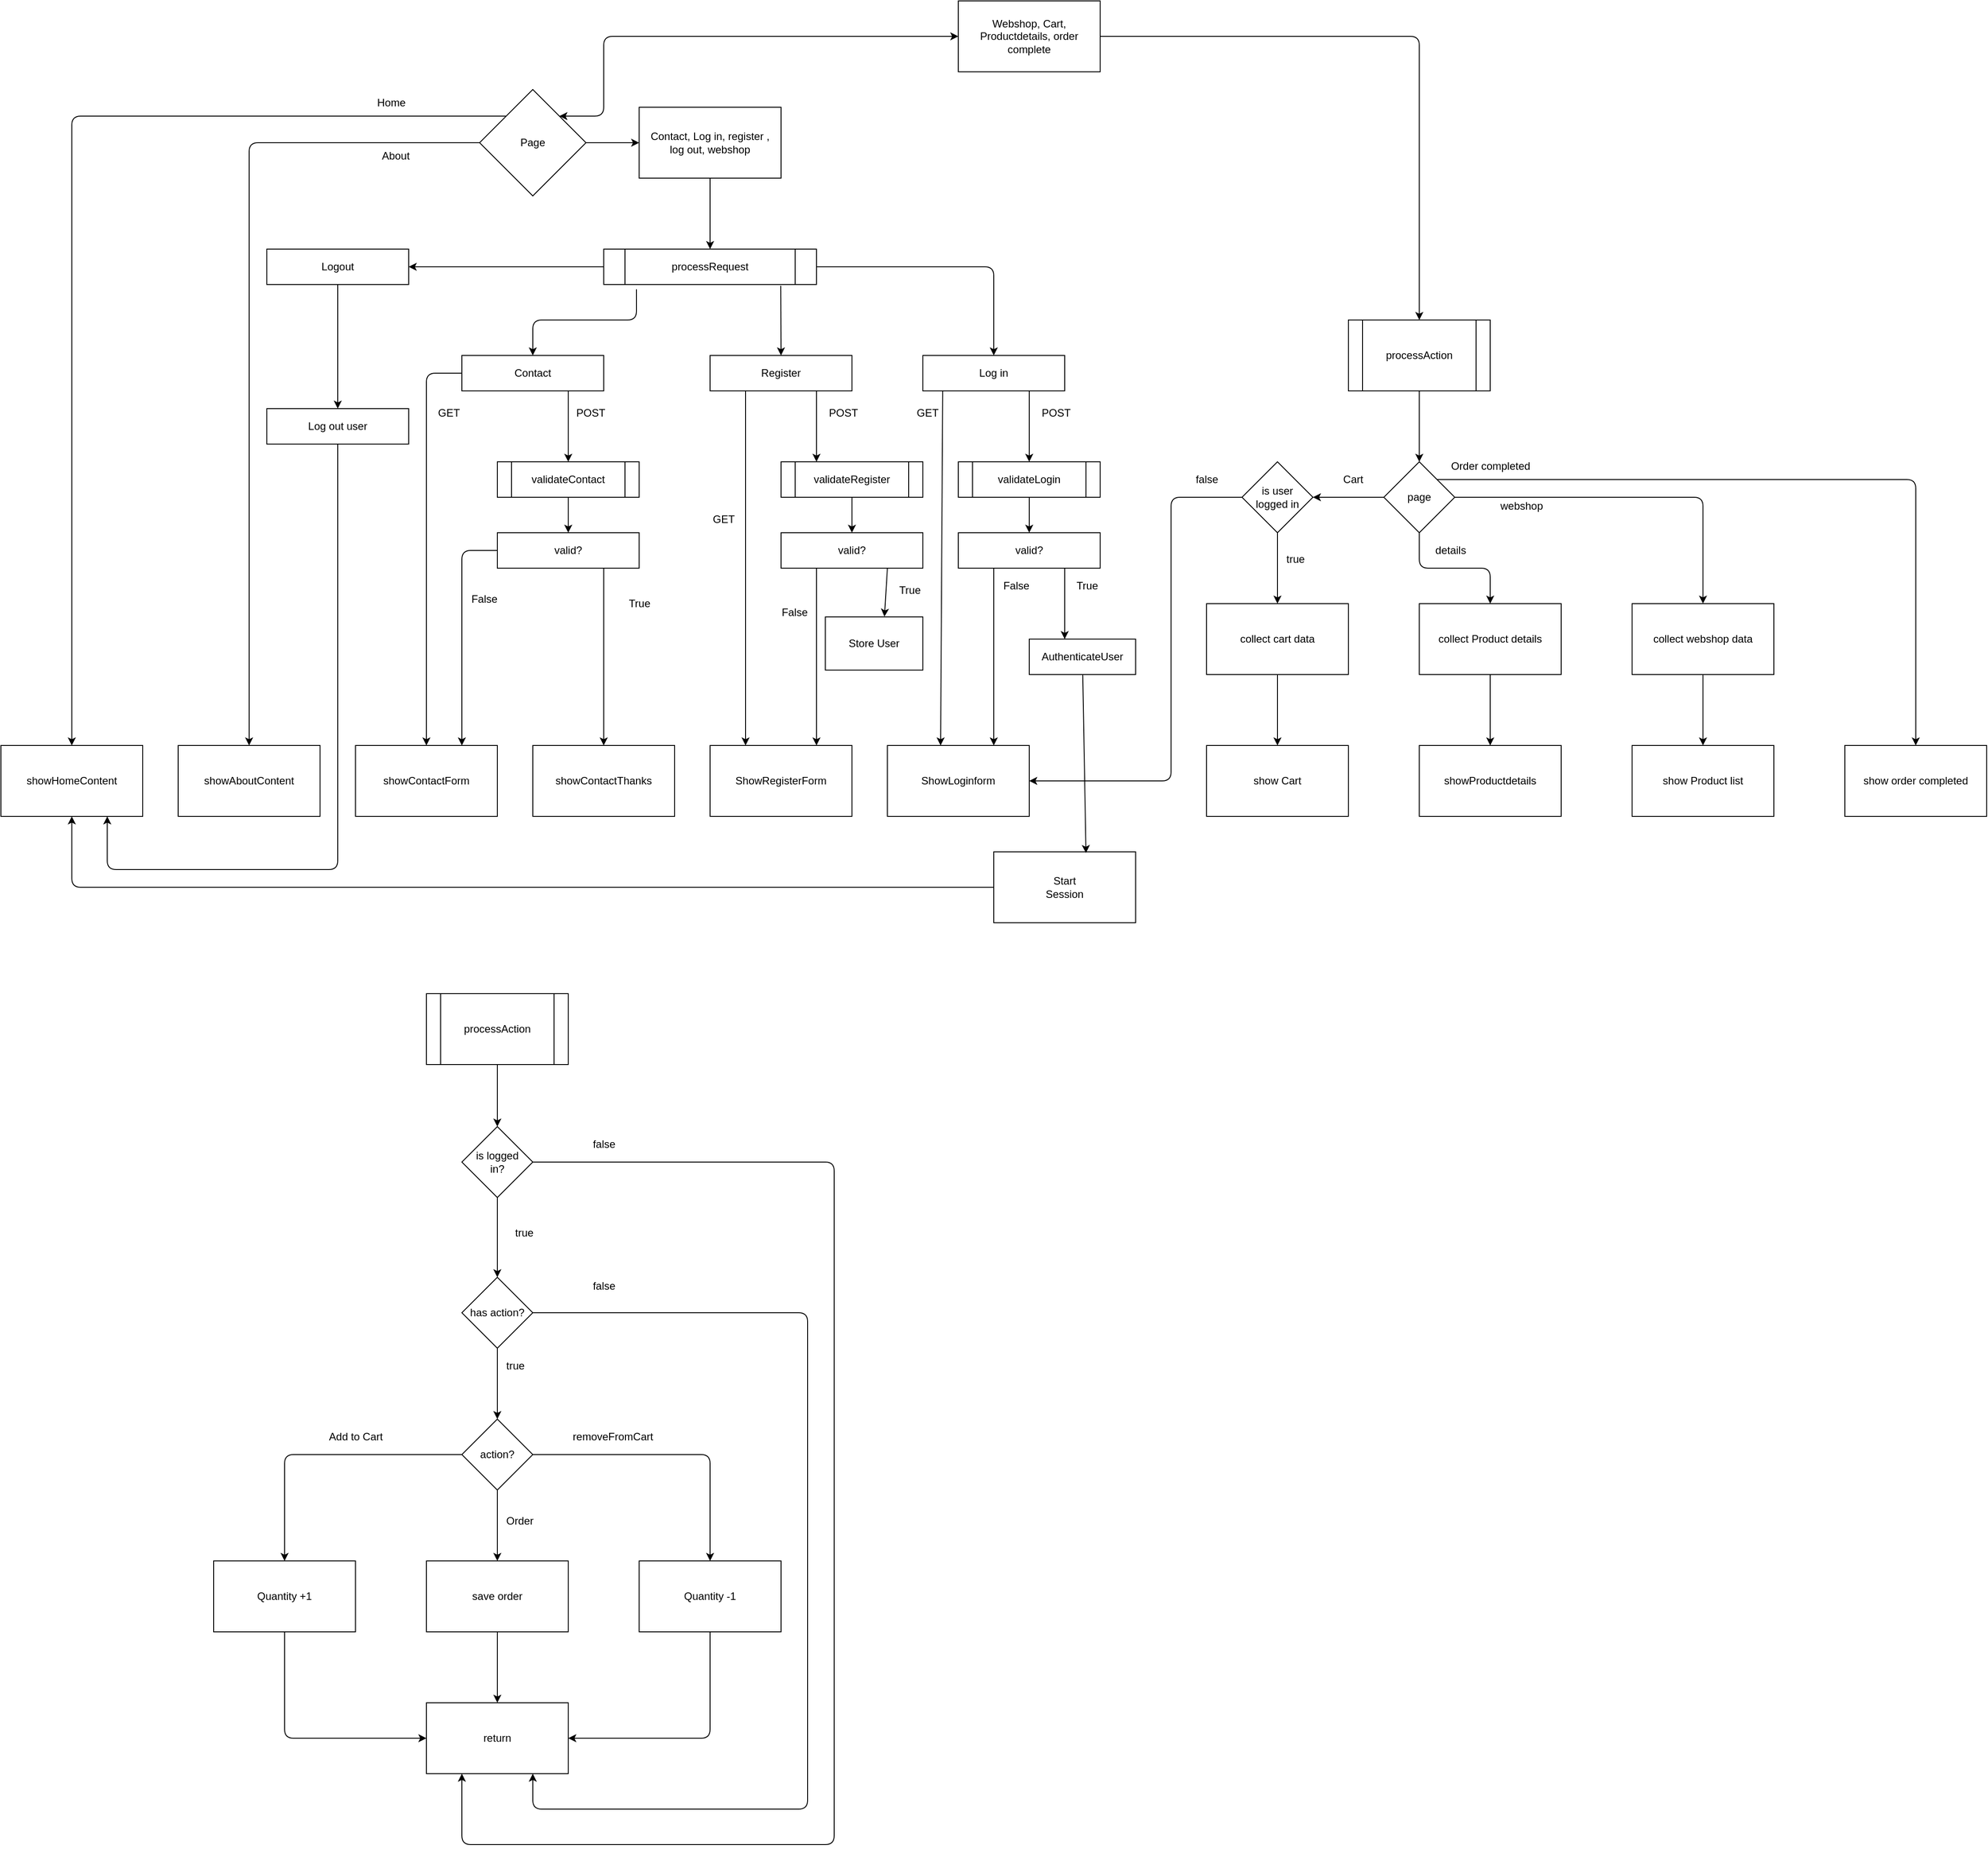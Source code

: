 <mxfile>
    <diagram id="lYHCnJGXT4uZlMi_fY7t" name="Page-1">
        <mxGraphModel dx="2520" dy="2098" grid="1" gridSize="10" guides="1" tooltips="1" connect="1" arrows="1" fold="1" page="1" pageScale="1" pageWidth="850" pageHeight="1100" background="#ffffff" math="0" shadow="0">
            <root>
                <mxCell id="0"/>
                <mxCell id="1" parent="0"/>
                <mxCell id="90" value="Page" style="rhombus;whiteSpace=wrap;html=1;" parent="1" vertex="1">
                    <mxGeometry x="300" y="-140" width="120" height="120" as="geometry"/>
                </mxCell>
                <mxCell id="91" value="showHomeContent" style="rounded=0;whiteSpace=wrap;html=1;" parent="1" vertex="1">
                    <mxGeometry x="-240" y="600" width="160" height="80" as="geometry"/>
                </mxCell>
                <mxCell id="92" value="showAboutContent" style="rounded=0;whiteSpace=wrap;html=1;" parent="1" vertex="1">
                    <mxGeometry x="-40" y="600" width="160" height="80" as="geometry"/>
                </mxCell>
                <mxCell id="93" value="showContactForm" style="rounded=0;whiteSpace=wrap;html=1;" parent="1" vertex="1">
                    <mxGeometry x="160" y="600" width="160" height="80" as="geometry"/>
                </mxCell>
                <mxCell id="94" value="showContactThanks" style="rounded=0;whiteSpace=wrap;html=1;" parent="1" vertex="1">
                    <mxGeometry x="360" y="600" width="160" height="80" as="geometry"/>
                </mxCell>
                <mxCell id="95" value="ShowRegisterForm" style="rounded=0;whiteSpace=wrap;html=1;" parent="1" vertex="1">
                    <mxGeometry x="560" y="600" width="160" height="80" as="geometry"/>
                </mxCell>
                <mxCell id="96" value="ShowLoginform" style="rounded=0;whiteSpace=wrap;html=1;" parent="1" vertex="1">
                    <mxGeometry x="760" y="600" width="160" height="80" as="geometry"/>
                </mxCell>
                <mxCell id="98" value="" style="endArrow=classic;html=1;exitX=0;exitY=0;exitDx=0;exitDy=0;entryX=0.5;entryY=0;entryDx=0;entryDy=0;" parent="1" source="90" target="91" edge="1">
                    <mxGeometry width="50" height="50" relative="1" as="geometry">
                        <mxPoint x="350" y="430" as="sourcePoint"/>
                        <mxPoint x="-200" y="120" as="targetPoint"/>
                        <Array as="points">
                            <mxPoint x="-160" y="-110"/>
                        </Array>
                    </mxGeometry>
                </mxCell>
                <mxCell id="99" value="Home" style="text;html=1;align=center;verticalAlign=middle;resizable=0;points=[];autosize=1;strokeColor=none;fillColor=none;" parent="1" vertex="1">
                    <mxGeometry x="170" y="-140" width="60" height="30" as="geometry"/>
                </mxCell>
                <mxCell id="100" value="" style="endArrow=classic;html=1;exitX=0;exitY=0.5;exitDx=0;exitDy=0;entryX=0.5;entryY=0;entryDx=0;entryDy=0;" parent="1" source="90" target="92" edge="1">
                    <mxGeometry width="50" height="50" relative="1" as="geometry">
                        <mxPoint x="350" y="320" as="sourcePoint"/>
                        <mxPoint x="400" y="270" as="targetPoint"/>
                        <Array as="points">
                            <mxPoint x="40" y="-80"/>
                        </Array>
                    </mxGeometry>
                </mxCell>
                <mxCell id="101" value="About" style="text;html=1;align=center;verticalAlign=middle;resizable=0;points=[];autosize=1;strokeColor=none;fillColor=none;" parent="1" vertex="1">
                    <mxGeometry x="180" y="-80" width="50" height="30" as="geometry"/>
                </mxCell>
                <mxCell id="106" value="Contact" style="rounded=0;whiteSpace=wrap;html=1;" parent="1" vertex="1">
                    <mxGeometry x="280" y="160" width="160" height="40" as="geometry"/>
                </mxCell>
                <mxCell id="107" value="" style="endArrow=classic;html=1;exitX=0;exitY=0.5;exitDx=0;exitDy=0;entryX=0.5;entryY=0;entryDx=0;entryDy=0;" parent="1" source="106" target="93" edge="1">
                    <mxGeometry width="50" height="50" relative="1" as="geometry">
                        <mxPoint x="350" y="320" as="sourcePoint"/>
                        <mxPoint x="400" y="270" as="targetPoint"/>
                        <Array as="points">
                            <mxPoint x="240" y="180"/>
                        </Array>
                    </mxGeometry>
                </mxCell>
                <mxCell id="108" value="GET" style="text;html=1;align=center;verticalAlign=middle;resizable=0;points=[];autosize=1;strokeColor=none;fillColor=none;" parent="1" vertex="1">
                    <mxGeometry x="240" y="210" width="50" height="30" as="geometry"/>
                </mxCell>
                <mxCell id="110" value="POST" style="text;html=1;align=center;verticalAlign=middle;resizable=0;points=[];autosize=1;strokeColor=none;fillColor=none;" parent="1" vertex="1">
                    <mxGeometry x="395" y="210" width="60" height="30" as="geometry"/>
                </mxCell>
                <mxCell id="114" style="edgeStyle=none;html=1;entryX=0.5;entryY=0;entryDx=0;entryDy=0;" parent="1" target="113" edge="1">
                    <mxGeometry relative="1" as="geometry">
                        <mxPoint x="400" y="320" as="sourcePoint"/>
                    </mxGeometry>
                </mxCell>
                <mxCell id="112" value="" style="endArrow=classic;html=1;exitX=0.75;exitY=1;exitDx=0;exitDy=0;entryX=0.5;entryY=0;entryDx=0;entryDy=0;" parent="1" source="106" edge="1">
                    <mxGeometry width="50" height="50" relative="1" as="geometry">
                        <mxPoint x="350" y="320" as="sourcePoint"/>
                        <mxPoint x="400" y="280" as="targetPoint"/>
                    </mxGeometry>
                </mxCell>
                <mxCell id="113" value="valid?" style="rounded=0;whiteSpace=wrap;html=1;" parent="1" vertex="1">
                    <mxGeometry x="320" y="360" width="160" height="40" as="geometry"/>
                </mxCell>
                <mxCell id="116" value="" style="endArrow=classic;html=1;exitX=0.75;exitY=1;exitDx=0;exitDy=0;entryX=0.5;entryY=0;entryDx=0;entryDy=0;" parent="1" source="113" target="94" edge="1">
                    <mxGeometry width="50" height="50" relative="1" as="geometry">
                        <mxPoint x="350" y="320" as="sourcePoint"/>
                        <mxPoint x="400" y="270" as="targetPoint"/>
                    </mxGeometry>
                </mxCell>
                <mxCell id="117" value="" style="endArrow=classic;html=1;exitX=0;exitY=0.5;exitDx=0;exitDy=0;entryX=0.75;entryY=0;entryDx=0;entryDy=0;" parent="1" source="113" target="93" edge="1">
                    <mxGeometry width="50" height="50" relative="1" as="geometry">
                        <mxPoint x="350" y="320" as="sourcePoint"/>
                        <mxPoint x="400" y="270" as="targetPoint"/>
                        <Array as="points">
                            <mxPoint x="280" y="380"/>
                        </Array>
                    </mxGeometry>
                </mxCell>
                <mxCell id="118" value="True" style="text;html=1;align=center;verticalAlign=middle;resizable=0;points=[];autosize=1;strokeColor=none;fillColor=none;" parent="1" vertex="1">
                    <mxGeometry x="455" y="425" width="50" height="30" as="geometry"/>
                </mxCell>
                <mxCell id="119" value="False" style="text;html=1;align=center;verticalAlign=middle;resizable=0;points=[];autosize=1;strokeColor=none;fillColor=none;" parent="1" vertex="1">
                    <mxGeometry x="280" y="420" width="50" height="30" as="geometry"/>
                </mxCell>
                <mxCell id="125" value="Register" style="rounded=0;whiteSpace=wrap;html=1;" parent="1" vertex="1">
                    <mxGeometry x="560" y="160" width="160" height="40" as="geometry"/>
                </mxCell>
                <mxCell id="126" value="" style="endArrow=classic;html=1;exitX=0.25;exitY=1;exitDx=0;exitDy=0;entryX=0.25;entryY=0;entryDx=0;entryDy=0;" parent="1" source="125" target="95" edge="1">
                    <mxGeometry width="50" height="50" relative="1" as="geometry">
                        <mxPoint x="720" y="320" as="sourcePoint"/>
                        <mxPoint x="600" y="280" as="targetPoint"/>
                    </mxGeometry>
                </mxCell>
                <mxCell id="127" value="GET" style="text;html=1;align=center;verticalAlign=middle;resizable=0;points=[];autosize=1;strokeColor=none;fillColor=none;" parent="1" vertex="1">
                    <mxGeometry x="550" y="330" width="50" height="30" as="geometry"/>
                </mxCell>
                <mxCell id="128" value="" style="endArrow=classic;html=1;exitX=0.75;exitY=1;exitDx=0;exitDy=0;" parent="1" source="125" edge="1">
                    <mxGeometry width="50" height="50" relative="1" as="geometry">
                        <mxPoint x="720" y="320" as="sourcePoint"/>
                        <mxPoint x="680" y="280" as="targetPoint"/>
                    </mxGeometry>
                </mxCell>
                <mxCell id="129" value="POST" style="text;html=1;align=center;verticalAlign=middle;resizable=0;points=[];autosize=1;strokeColor=none;fillColor=none;" parent="1" vertex="1">
                    <mxGeometry x="680" y="210" width="60" height="30" as="geometry"/>
                </mxCell>
                <mxCell id="131" value="" style="endArrow=classic;html=1;" parent="1" edge="1">
                    <mxGeometry width="50" height="50" relative="1" as="geometry">
                        <mxPoint x="720" y="320" as="sourcePoint"/>
                        <mxPoint x="720" y="360" as="targetPoint"/>
                    </mxGeometry>
                </mxCell>
                <mxCell id="132" value="valid?" style="rounded=0;whiteSpace=wrap;html=1;" parent="1" vertex="1">
                    <mxGeometry x="640" y="360" width="160" height="40" as="geometry"/>
                </mxCell>
                <mxCell id="133" value="" style="endArrow=classic;html=1;exitX=0.25;exitY=1;exitDx=0;exitDy=0;entryX=0.75;entryY=0;entryDx=0;entryDy=0;" parent="1" source="132" target="95" edge="1">
                    <mxGeometry width="50" height="50" relative="1" as="geometry">
                        <mxPoint x="720" y="320" as="sourcePoint"/>
                        <mxPoint x="770" y="270" as="targetPoint"/>
                    </mxGeometry>
                </mxCell>
                <mxCell id="135" value="True" style="text;html=1;align=center;verticalAlign=middle;resizable=0;points=[];autosize=1;strokeColor=none;fillColor=none;" parent="1" vertex="1">
                    <mxGeometry x="760" y="410" width="50" height="30" as="geometry"/>
                </mxCell>
                <mxCell id="136" value="Log in" style="rounded=0;whiteSpace=wrap;html=1;" parent="1" vertex="1">
                    <mxGeometry x="800" y="160" width="160" height="40" as="geometry"/>
                </mxCell>
                <mxCell id="137" value="False" style="text;html=1;align=center;verticalAlign=middle;resizable=0;points=[];autosize=1;strokeColor=none;fillColor=none;" parent="1" vertex="1">
                    <mxGeometry x="630" y="435" width="50" height="30" as="geometry"/>
                </mxCell>
                <mxCell id="138" value="" style="endArrow=classic;html=1;exitX=0.14;exitY=1;exitDx=0;exitDy=0;exitPerimeter=0;" parent="1" source="136" edge="1">
                    <mxGeometry width="50" height="50" relative="1" as="geometry">
                        <mxPoint x="930" y="400" as="sourcePoint"/>
                        <mxPoint x="820" y="600" as="targetPoint"/>
                    </mxGeometry>
                </mxCell>
                <mxCell id="139" value="GET" style="text;html=1;align=center;verticalAlign=middle;resizable=0;points=[];autosize=1;strokeColor=none;fillColor=none;" parent="1" vertex="1">
                    <mxGeometry x="780" y="210" width="50" height="30" as="geometry"/>
                </mxCell>
                <mxCell id="141" value="" style="endArrow=classic;html=1;exitX=0.75;exitY=1;exitDx=0;exitDy=0;" parent="1" source="136" edge="1">
                    <mxGeometry width="50" height="50" relative="1" as="geometry">
                        <mxPoint x="930" y="400" as="sourcePoint"/>
                        <mxPoint x="920" y="280" as="targetPoint"/>
                    </mxGeometry>
                </mxCell>
                <mxCell id="157" value="" style="edgeStyle=none;html=1;" parent="1" edge="1">
                    <mxGeometry relative="1" as="geometry">
                        <mxPoint x="920" y="320" as="sourcePoint"/>
                        <mxPoint x="920" y="360" as="targetPoint"/>
                    </mxGeometry>
                </mxCell>
                <mxCell id="144" value="" style="endArrow=classic;html=1;entryX=0.75;entryY=0;entryDx=0;entryDy=0;" parent="1" target="96" edge="1">
                    <mxGeometry width="50" height="50" relative="1" as="geometry">
                        <mxPoint x="880" y="399" as="sourcePoint"/>
                        <mxPoint x="720" y="350" as="targetPoint"/>
                    </mxGeometry>
                </mxCell>
                <mxCell id="145" value="False" style="text;html=1;align=center;verticalAlign=middle;resizable=0;points=[];autosize=1;strokeColor=none;fillColor=none;" parent="1" vertex="1">
                    <mxGeometry x="880" y="405" width="50" height="30" as="geometry"/>
                </mxCell>
                <mxCell id="146" value="POST" style="text;html=1;align=center;verticalAlign=middle;resizable=0;points=[];autosize=1;strokeColor=none;fillColor=none;" parent="1" vertex="1">
                    <mxGeometry x="920" y="210" width="60" height="30" as="geometry"/>
                </mxCell>
                <mxCell id="150" value="" style="endArrow=classic;html=1;exitX=0.154;exitY=1.133;exitDx=0;exitDy=0;entryX=0.5;entryY=0;entryDx=0;entryDy=0;exitPerimeter=0;" parent="1" target="106" edge="1">
                    <mxGeometry width="50" height="50" relative="1" as="geometry">
                        <mxPoint x="476.96" y="85.32" as="sourcePoint"/>
                        <mxPoint x="490" y="330" as="targetPoint"/>
                        <Array as="points">
                            <mxPoint x="477" y="120"/>
                            <mxPoint x="360" y="120"/>
                        </Array>
                    </mxGeometry>
                </mxCell>
                <mxCell id="151" value="" style="endArrow=classic;html=1;entryX=0.5;entryY=0;entryDx=0;entryDy=0;exitX=0.832;exitY=1.033;exitDx=0;exitDy=0;exitPerimeter=0;" parent="1" target="125" edge="1">
                    <mxGeometry width="50" height="50" relative="1" as="geometry">
                        <mxPoint x="639.68" y="81.32" as="sourcePoint"/>
                        <mxPoint x="490" y="330" as="targetPoint"/>
                    </mxGeometry>
                </mxCell>
                <mxCell id="152" value="" style="endArrow=classic;html=1;exitX=1;exitY=0.5;exitDx=0;exitDy=0;entryX=0.5;entryY=0;entryDx=0;entryDy=0;" parent="1" target="136" edge="1">
                    <mxGeometry width="50" height="50" relative="1" as="geometry">
                        <mxPoint x="680" y="60" as="sourcePoint"/>
                        <mxPoint x="490" y="330" as="targetPoint"/>
                        <Array as="points">
                            <mxPoint x="880" y="60"/>
                        </Array>
                    </mxGeometry>
                </mxCell>
                <mxCell id="154" value="True" style="text;html=1;align=center;verticalAlign=middle;resizable=0;points=[];autosize=1;strokeColor=none;fillColor=none;" parent="1" vertex="1">
                    <mxGeometry x="960" y="405" width="50" height="30" as="geometry"/>
                </mxCell>
                <mxCell id="155" value="valid?" style="rounded=0;whiteSpace=wrap;html=1;" parent="1" vertex="1">
                    <mxGeometry x="840" y="360" width="160" height="40" as="geometry"/>
                </mxCell>
                <mxCell id="158" value="" style="endArrow=classic;html=1;entryX=0.5;entryY=1;entryDx=0;entryDy=0;exitX=0;exitY=0.5;exitDx=0;exitDy=0;" parent="1" source="164" target="91" edge="1">
                    <mxGeometry width="50" height="50" relative="1" as="geometry">
                        <mxPoint x="880" y="640" as="sourcePoint"/>
                        <mxPoint x="440" y="350" as="targetPoint"/>
                        <Array as="points">
                            <mxPoint x="-160" y="760"/>
                        </Array>
                    </mxGeometry>
                </mxCell>
                <mxCell id="159" value="" style="endArrow=classic;html=1;exitX=0;exitY=0.5;exitDx=0;exitDy=0;entryX=1;entryY=0.5;entryDx=0;entryDy=0;" parent="1" target="160" edge="1">
                    <mxGeometry width="50" height="50" relative="1" as="geometry">
                        <mxPoint x="440" y="60" as="sourcePoint"/>
                        <mxPoint x="320" y="60" as="targetPoint"/>
                    </mxGeometry>
                </mxCell>
                <mxCell id="163" style="edgeStyle=none;html=1;entryX=0.5;entryY=0;entryDx=0;entryDy=0;" parent="1" source="160" target="162" edge="1">
                    <mxGeometry relative="1" as="geometry"/>
                </mxCell>
                <mxCell id="160" value="Logout" style="rounded=0;whiteSpace=wrap;html=1;" parent="1" vertex="1">
                    <mxGeometry x="60" y="40" width="160" height="40" as="geometry"/>
                </mxCell>
                <mxCell id="161" value="" style="endArrow=classic;html=1;entryX=0.75;entryY=1;entryDx=0;entryDy=0;exitX=0.5;exitY=1;exitDx=0;exitDy=0;" parent="1" source="162" target="91" edge="1">
                    <mxGeometry width="50" height="50" relative="1" as="geometry">
                        <mxPoint x="140" y="240" as="sourcePoint"/>
                        <mxPoint x="550" y="230" as="targetPoint"/>
                        <Array as="points">
                            <mxPoint x="140" y="740"/>
                            <mxPoint x="-120" y="740"/>
                        </Array>
                    </mxGeometry>
                </mxCell>
                <mxCell id="162" value="Log out user" style="rounded=0;whiteSpace=wrap;html=1;" parent="1" vertex="1">
                    <mxGeometry x="60" y="220" width="160" height="40" as="geometry"/>
                </mxCell>
                <mxCell id="164" value="Start&lt;br&gt;Session" style="rounded=0;whiteSpace=wrap;html=1;" parent="1" vertex="1">
                    <mxGeometry x="880" y="720" width="160" height="80" as="geometry"/>
                </mxCell>
                <mxCell id="165" value="" style="endArrow=classic;html=1;exitX=0.75;exitY=1;exitDx=0;exitDy=0;" parent="1" source="155" edge="1">
                    <mxGeometry width="50" height="50" relative="1" as="geometry">
                        <mxPoint x="470" y="500" as="sourcePoint"/>
                        <mxPoint x="960" y="480" as="targetPoint"/>
                    </mxGeometry>
                </mxCell>
                <mxCell id="188" value="processRequest" style="shape=process;whiteSpace=wrap;html=1;backgroundOutline=1;" parent="1" vertex="1">
                    <mxGeometry x="440" y="40" width="240" height="40" as="geometry"/>
                </mxCell>
                <mxCell id="189" value="validateContact" style="shape=process;whiteSpace=wrap;html=1;backgroundOutline=1;" parent="1" vertex="1">
                    <mxGeometry x="320" y="280" width="160" height="40" as="geometry"/>
                </mxCell>
                <mxCell id="190" value="validateRegister" style="shape=process;whiteSpace=wrap;html=1;backgroundOutline=1;" parent="1" vertex="1">
                    <mxGeometry x="640" y="280" width="160" height="40" as="geometry"/>
                </mxCell>
                <mxCell id="191" value="validateLogin" style="shape=process;whiteSpace=wrap;html=1;backgroundOutline=1;" parent="1" vertex="1">
                    <mxGeometry x="840" y="280" width="160" height="40" as="geometry"/>
                </mxCell>
                <mxCell id="192" value="Contact, Log in, register , &lt;br&gt;log out, webshop" style="rounded=0;whiteSpace=wrap;html=1;" parent="1" vertex="1">
                    <mxGeometry x="480" y="-120" width="160" height="80" as="geometry"/>
                </mxCell>
                <mxCell id="193" value="" style="endArrow=classic;html=1;exitX=1;exitY=0.5;exitDx=0;exitDy=0;entryX=0;entryY=0.5;entryDx=0;entryDy=0;" parent="1" source="90" target="192" edge="1">
                    <mxGeometry width="50" height="50" relative="1" as="geometry">
                        <mxPoint x="440" y="190" as="sourcePoint"/>
                        <mxPoint x="490" y="140" as="targetPoint"/>
                    </mxGeometry>
                </mxCell>
                <mxCell id="195" value="" style="endArrow=classic;html=1;exitX=0.5;exitY=1;exitDx=0;exitDy=0;entryX=0.5;entryY=0;entryDx=0;entryDy=0;" parent="1" source="192" target="188" edge="1">
                    <mxGeometry width="50" height="50" relative="1" as="geometry">
                        <mxPoint x="440" y="190" as="sourcePoint"/>
                        <mxPoint x="490" y="140" as="targetPoint"/>
                    </mxGeometry>
                </mxCell>
                <mxCell id="198" value="Store User" style="rounded=0;whiteSpace=wrap;html=1;" parent="1" vertex="1">
                    <mxGeometry x="690" y="455" width="110" height="60" as="geometry"/>
                </mxCell>
                <mxCell id="199" value="" style="endArrow=classic;html=1;entryX=0.606;entryY=-0.006;entryDx=0;entryDy=0;entryPerimeter=0;exitX=0.75;exitY=1;exitDx=0;exitDy=0;" parent="1" source="132" target="198" edge="1">
                    <mxGeometry width="50" height="50" relative="1" as="geometry">
                        <mxPoint x="757" y="410" as="sourcePoint"/>
                        <mxPoint x="470" y="260" as="targetPoint"/>
                    </mxGeometry>
                </mxCell>
                <mxCell id="202" style="edgeStyle=none;html=1;entryX=0.65;entryY=0.017;entryDx=0;entryDy=0;entryPerimeter=0;" parent="1" source="200" target="164" edge="1">
                    <mxGeometry relative="1" as="geometry"/>
                </mxCell>
                <mxCell id="200" value="AuthenticateUser" style="rounded=0;whiteSpace=wrap;html=1;" parent="1" vertex="1">
                    <mxGeometry x="920" y="480" width="120" height="40" as="geometry"/>
                </mxCell>
                <mxCell id="205" style="edgeStyle=none;html=1;entryX=0.5;entryY=0;entryDx=0;entryDy=0;" edge="1" parent="1" source="203" target="204">
                    <mxGeometry relative="1" as="geometry"/>
                </mxCell>
                <mxCell id="203" value="processAction" style="shape=process;whiteSpace=wrap;html=1;backgroundOutline=1;" vertex="1" parent="1">
                    <mxGeometry x="240" y="880" width="160" height="80" as="geometry"/>
                </mxCell>
                <mxCell id="222" style="edgeStyle=none;html=1;entryX=0.5;entryY=0;entryDx=0;entryDy=0;" edge="1" parent="1" source="204" target="206">
                    <mxGeometry relative="1" as="geometry"/>
                </mxCell>
                <mxCell id="223" style="edgeStyle=none;html=1;entryX=0.25;entryY=1;entryDx=0;entryDy=0;" edge="1" parent="1" source="204" target="217">
                    <mxGeometry relative="1" as="geometry">
                        <Array as="points">
                            <mxPoint x="700" y="1070"/>
                            <mxPoint x="700" y="1840"/>
                            <mxPoint x="280" y="1840"/>
                        </Array>
                    </mxGeometry>
                </mxCell>
                <mxCell id="204" value="is logged &lt;br&gt;in?" style="rhombus;whiteSpace=wrap;html=1;" vertex="1" parent="1">
                    <mxGeometry x="280" y="1030" width="80" height="80" as="geometry"/>
                </mxCell>
                <mxCell id="221" style="edgeStyle=none;html=1;entryX=0.5;entryY=0;entryDx=0;entryDy=0;" edge="1" parent="1" source="206" target="207">
                    <mxGeometry relative="1" as="geometry"/>
                </mxCell>
                <mxCell id="224" style="edgeStyle=none;html=1;entryX=0.75;entryY=1;entryDx=0;entryDy=0;" edge="1" parent="1" source="206" target="217">
                    <mxGeometry relative="1" as="geometry">
                        <Array as="points">
                            <mxPoint x="670" y="1240"/>
                            <mxPoint x="670" y="1800"/>
                            <mxPoint x="360" y="1800"/>
                        </Array>
                    </mxGeometry>
                </mxCell>
                <mxCell id="206" value="has action?" style="rhombus;whiteSpace=wrap;html=1;" vertex="1" parent="1">
                    <mxGeometry x="280" y="1200" width="80" height="80" as="geometry"/>
                </mxCell>
                <mxCell id="207" value="action?" style="rhombus;whiteSpace=wrap;html=1;" vertex="1" parent="1">
                    <mxGeometry x="280" y="1360" width="80" height="80" as="geometry"/>
                </mxCell>
                <mxCell id="218" style="edgeStyle=none;html=1;" edge="1" parent="1" source="208" target="217">
                    <mxGeometry relative="1" as="geometry"/>
                </mxCell>
                <mxCell id="208" value="save order" style="rounded=0;whiteSpace=wrap;html=1;" vertex="1" parent="1">
                    <mxGeometry x="240" y="1520" width="160" height="80" as="geometry"/>
                </mxCell>
                <mxCell id="219" style="edgeStyle=none;html=1;" edge="1" parent="1" source="209">
                    <mxGeometry relative="1" as="geometry">
                        <mxPoint x="240" y="1720.0" as="targetPoint"/>
                        <Array as="points">
                            <mxPoint x="80" y="1720"/>
                        </Array>
                    </mxGeometry>
                </mxCell>
                <mxCell id="209" value="Quantity +1" style="rounded=0;whiteSpace=wrap;html=1;" vertex="1" parent="1">
                    <mxGeometry y="1520" width="160" height="80" as="geometry"/>
                </mxCell>
                <mxCell id="220" style="edgeStyle=none;html=1;entryX=1;entryY=0.5;entryDx=0;entryDy=0;" edge="1" parent="1" source="210" target="217">
                    <mxGeometry relative="1" as="geometry">
                        <Array as="points">
                            <mxPoint x="560" y="1720"/>
                        </Array>
                    </mxGeometry>
                </mxCell>
                <mxCell id="210" value="Quantity -1" style="rounded=0;whiteSpace=wrap;html=1;" vertex="1" parent="1">
                    <mxGeometry x="480" y="1520" width="160" height="80" as="geometry"/>
                </mxCell>
                <mxCell id="211" value="" style="endArrow=classic;html=1;exitX=0;exitY=0.5;exitDx=0;exitDy=0;entryX=0.5;entryY=0;entryDx=0;entryDy=0;" edge="1" parent="1" source="207" target="209">
                    <mxGeometry width="50" height="50" relative="1" as="geometry">
                        <mxPoint x="570" y="1350" as="sourcePoint"/>
                        <mxPoint x="620" y="1300" as="targetPoint"/>
                        <Array as="points">
                            <mxPoint x="80" y="1400"/>
                        </Array>
                    </mxGeometry>
                </mxCell>
                <mxCell id="212" value="" style="endArrow=classic;html=1;exitX=0.5;exitY=1;exitDx=0;exitDy=0;entryX=0.5;entryY=0;entryDx=0;entryDy=0;" edge="1" parent="1" source="207" target="208">
                    <mxGeometry width="50" height="50" relative="1" as="geometry">
                        <mxPoint x="570" y="1350" as="sourcePoint"/>
                        <mxPoint x="620" y="1300" as="targetPoint"/>
                    </mxGeometry>
                </mxCell>
                <mxCell id="213" value="" style="endArrow=classic;html=1;exitX=1;exitY=0.5;exitDx=0;exitDy=0;entryX=0.5;entryY=0;entryDx=0;entryDy=0;" edge="1" parent="1" source="207" target="210">
                    <mxGeometry width="50" height="50" relative="1" as="geometry">
                        <mxPoint x="330" y="1450.0" as="sourcePoint"/>
                        <mxPoint x="330" y="1530.0" as="targetPoint"/>
                        <Array as="points">
                            <mxPoint x="560" y="1400"/>
                        </Array>
                    </mxGeometry>
                </mxCell>
                <mxCell id="214" value="Add to Cart" style="text;html=1;align=center;verticalAlign=middle;resizable=0;points=[];autosize=1;strokeColor=none;fillColor=none;" vertex="1" parent="1">
                    <mxGeometry x="120" y="1365" width="80" height="30" as="geometry"/>
                </mxCell>
                <mxCell id="215" value="removeFromCart" style="text;html=1;align=center;verticalAlign=middle;resizable=0;points=[];autosize=1;strokeColor=none;fillColor=none;" vertex="1" parent="1">
                    <mxGeometry x="395" y="1365" width="110" height="30" as="geometry"/>
                </mxCell>
                <mxCell id="216" value="Order" style="text;html=1;align=center;verticalAlign=middle;resizable=0;points=[];autosize=1;strokeColor=none;fillColor=none;" vertex="1" parent="1">
                    <mxGeometry x="320" y="1460" width="50" height="30" as="geometry"/>
                </mxCell>
                <mxCell id="217" value="return&lt;br&gt;" style="rounded=0;whiteSpace=wrap;html=1;" vertex="1" parent="1">
                    <mxGeometry x="240" y="1680" width="160" height="80" as="geometry"/>
                </mxCell>
                <mxCell id="225" value="show Cart" style="rounded=0;whiteSpace=wrap;html=1;" vertex="1" parent="1">
                    <mxGeometry x="1120" y="600" width="160" height="80" as="geometry"/>
                </mxCell>
                <mxCell id="226" value="showProductdetails" style="rounded=0;whiteSpace=wrap;html=1;" vertex="1" parent="1">
                    <mxGeometry x="1360" y="600" width="160" height="80" as="geometry"/>
                </mxCell>
                <mxCell id="227" value="show Product list" style="rounded=0;whiteSpace=wrap;html=1;" vertex="1" parent="1">
                    <mxGeometry x="1600" y="600" width="160" height="80" as="geometry"/>
                </mxCell>
                <mxCell id="233" style="edgeStyle=none;html=1;entryX=0.5;entryY=0;entryDx=0;entryDy=0;" edge="1" parent="1" source="228" target="230">
                    <mxGeometry relative="1" as="geometry"/>
                </mxCell>
                <mxCell id="228" value="processAction" style="shape=process;whiteSpace=wrap;html=1;backgroundOutline=1;" vertex="1" parent="1">
                    <mxGeometry x="1280" y="120" width="160" height="80" as="geometry"/>
                </mxCell>
                <mxCell id="229" value="" style="endArrow=classic;startArrow=classic;html=1;exitX=1;exitY=0;exitDx=0;exitDy=0;" edge="1" parent="1" source="90" target="231">
                    <mxGeometry width="50" height="50" relative="1" as="geometry">
                        <mxPoint x="1020" y="150" as="sourcePoint"/>
                        <mxPoint x="890" y="-200" as="targetPoint"/>
                        <Array as="points">
                            <mxPoint x="440" y="-110"/>
                            <mxPoint x="440" y="-200"/>
                        </Array>
                    </mxGeometry>
                </mxCell>
                <mxCell id="242" style="edgeStyle=none;html=1;" edge="1" parent="1" source="230" target="241">
                    <mxGeometry relative="1" as="geometry"/>
                </mxCell>
                <mxCell id="248" style="edgeStyle=none;html=1;entryX=0.5;entryY=0;entryDx=0;entryDy=0;" edge="1" parent="1" source="230" target="239">
                    <mxGeometry relative="1" as="geometry">
                        <Array as="points">
                            <mxPoint x="1360" y="400"/>
                            <mxPoint x="1440" y="400"/>
                        </Array>
                    </mxGeometry>
                </mxCell>
                <mxCell id="251" style="edgeStyle=none;html=1;entryX=0.5;entryY=0;entryDx=0;entryDy=0;" edge="1" parent="1" source="230" target="240">
                    <mxGeometry relative="1" as="geometry">
                        <Array as="points">
                            <mxPoint x="1680" y="320"/>
                        </Array>
                    </mxGeometry>
                </mxCell>
                <mxCell id="230" value="page" style="rhombus;whiteSpace=wrap;html=1;" vertex="1" parent="1">
                    <mxGeometry x="1320" y="280" width="80" height="80" as="geometry"/>
                </mxCell>
                <mxCell id="232" style="edgeStyle=none;html=1;entryX=0.5;entryY=0;entryDx=0;entryDy=0;" edge="1" parent="1" source="231" target="228">
                    <mxGeometry relative="1" as="geometry">
                        <Array as="points">
                            <mxPoint x="1360" y="-200"/>
                        </Array>
                    </mxGeometry>
                </mxCell>
                <mxCell id="231" value="Webshop, Cart, Productdetails, order complete" style="rounded=0;whiteSpace=wrap;html=1;" vertex="1" parent="1">
                    <mxGeometry x="840" y="-240" width="160" height="80" as="geometry"/>
                </mxCell>
                <mxCell id="238" style="edgeStyle=none;html=1;entryX=0.5;entryY=0;entryDx=0;entryDy=0;" edge="1" parent="1" source="237" target="225">
                    <mxGeometry relative="1" as="geometry"/>
                </mxCell>
                <mxCell id="237" value="collect cart data" style="rounded=0;whiteSpace=wrap;html=1;" vertex="1" parent="1">
                    <mxGeometry x="1120" y="440" width="160" height="80" as="geometry"/>
                </mxCell>
                <mxCell id="250" style="edgeStyle=none;html=1;entryX=0.5;entryY=0;entryDx=0;entryDy=0;" edge="1" parent="1" source="239" target="226">
                    <mxGeometry relative="1" as="geometry"/>
                </mxCell>
                <mxCell id="239" value="collect Product details" style="rounded=0;whiteSpace=wrap;html=1;" vertex="1" parent="1">
                    <mxGeometry x="1360" y="440" width="160" height="80" as="geometry"/>
                </mxCell>
                <mxCell id="252" style="edgeStyle=none;html=1;entryX=0.5;entryY=0;entryDx=0;entryDy=0;" edge="1" parent="1" source="240" target="227">
                    <mxGeometry relative="1" as="geometry"/>
                </mxCell>
                <mxCell id="240" value="collect webshop data" style="rounded=0;whiteSpace=wrap;html=1;" vertex="1" parent="1">
                    <mxGeometry x="1600" y="440" width="160" height="80" as="geometry"/>
                </mxCell>
                <mxCell id="243" style="edgeStyle=none;html=1;entryX=0.5;entryY=0;entryDx=0;entryDy=0;" edge="1" parent="1" source="241" target="237">
                    <mxGeometry relative="1" as="geometry"/>
                </mxCell>
                <mxCell id="244" style="edgeStyle=none;html=1;entryX=1;entryY=0.5;entryDx=0;entryDy=0;" edge="1" parent="1" source="241" target="96">
                    <mxGeometry relative="1" as="geometry">
                        <Array as="points">
                            <mxPoint x="1080" y="320"/>
                            <mxPoint x="1080" y="640"/>
                        </Array>
                    </mxGeometry>
                </mxCell>
                <mxCell id="241" value="is user &lt;br&gt;logged in" style="rhombus;whiteSpace=wrap;html=1;" vertex="1" parent="1">
                    <mxGeometry x="1160" y="280" width="80" height="80" as="geometry"/>
                </mxCell>
                <mxCell id="245" value="Cart" style="text;html=1;align=center;verticalAlign=middle;resizable=0;points=[];autosize=1;strokeColor=none;fillColor=none;" vertex="1" parent="1">
                    <mxGeometry x="1260" y="285" width="50" height="30" as="geometry"/>
                </mxCell>
                <mxCell id="246" value="false" style="text;html=1;align=center;verticalAlign=middle;resizable=0;points=[];autosize=1;strokeColor=none;fillColor=none;" vertex="1" parent="1">
                    <mxGeometry x="1095" y="285" width="50" height="30" as="geometry"/>
                </mxCell>
                <mxCell id="247" value="true" style="text;html=1;align=center;verticalAlign=middle;resizable=0;points=[];autosize=1;strokeColor=none;fillColor=none;" vertex="1" parent="1">
                    <mxGeometry x="1200" y="375" width="40" height="30" as="geometry"/>
                </mxCell>
                <mxCell id="249" value="details" style="text;html=1;align=center;verticalAlign=middle;resizable=0;points=[];autosize=1;strokeColor=none;fillColor=none;" vertex="1" parent="1">
                    <mxGeometry x="1365" y="365" width="60" height="30" as="geometry"/>
                </mxCell>
                <mxCell id="253" value="webshop" style="text;html=1;align=center;verticalAlign=middle;resizable=0;points=[];autosize=1;strokeColor=none;fillColor=none;" vertex="1" parent="1">
                    <mxGeometry x="1440" y="315" width="70" height="30" as="geometry"/>
                </mxCell>
                <mxCell id="254" value="show order completed" style="rounded=0;whiteSpace=wrap;html=1;" vertex="1" parent="1">
                    <mxGeometry x="1840" y="600" width="160" height="80" as="geometry"/>
                </mxCell>
                <mxCell id="255" value="" style="endArrow=classic;html=1;exitX=1;exitY=0;exitDx=0;exitDy=0;entryX=0.5;entryY=0;entryDx=0;entryDy=0;" edge="1" parent="1" source="230" target="254">
                    <mxGeometry width="50" height="50" relative="1" as="geometry">
                        <mxPoint x="1180" y="510" as="sourcePoint"/>
                        <mxPoint x="1230" y="460" as="targetPoint"/>
                        <Array as="points">
                            <mxPoint x="1920" y="300"/>
                        </Array>
                    </mxGeometry>
                </mxCell>
                <mxCell id="256" value="Order completed" style="text;html=1;align=center;verticalAlign=middle;resizable=0;points=[];autosize=1;strokeColor=none;fillColor=none;" vertex="1" parent="1">
                    <mxGeometry x="1385" y="270" width="110" height="30" as="geometry"/>
                </mxCell>
                <mxCell id="257" value="false" style="text;html=1;align=center;verticalAlign=middle;resizable=0;points=[];autosize=1;strokeColor=none;fillColor=none;" vertex="1" parent="1">
                    <mxGeometry x="415" y="1035" width="50" height="30" as="geometry"/>
                </mxCell>
                <mxCell id="258" value="true" style="text;html=1;align=center;verticalAlign=middle;resizable=0;points=[];autosize=1;strokeColor=none;fillColor=none;" vertex="1" parent="1">
                    <mxGeometry x="330" y="1135" width="40" height="30" as="geometry"/>
                </mxCell>
                <mxCell id="259" value="true" style="text;html=1;align=center;verticalAlign=middle;resizable=0;points=[];autosize=1;strokeColor=none;fillColor=none;" vertex="1" parent="1">
                    <mxGeometry x="320" y="1285" width="40" height="30" as="geometry"/>
                </mxCell>
                <mxCell id="260" value="false" style="text;html=1;align=center;verticalAlign=middle;resizable=0;points=[];autosize=1;strokeColor=none;fillColor=none;" vertex="1" parent="1">
                    <mxGeometry x="415" y="1195" width="50" height="30" as="geometry"/>
                </mxCell>
            </root>
        </mxGraphModel>
    </diagram>
</mxfile>